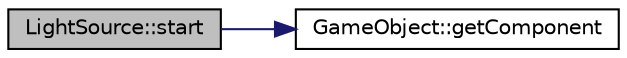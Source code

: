 digraph "LightSource::start"
{
  edge [fontname="Helvetica",fontsize="10",labelfontname="Helvetica",labelfontsize="10"];
  node [fontname="Helvetica",fontsize="10",shape=record];
  rankdir="LR";
  Node12 [label="LightSource::start",height=0.2,width=0.4,color="black", fillcolor="grey75", style="filled", fontcolor="black"];
  Node12 -> Node13 [color="midnightblue",fontsize="10",style="solid",fontname="Helvetica"];
  Node13 [label="GameObject::getComponent",height=0.2,width=0.4,color="black", fillcolor="white", style="filled",URL="$class_game_object.html#aa84b88e86847087180fba0270a0d63ff"];
}

